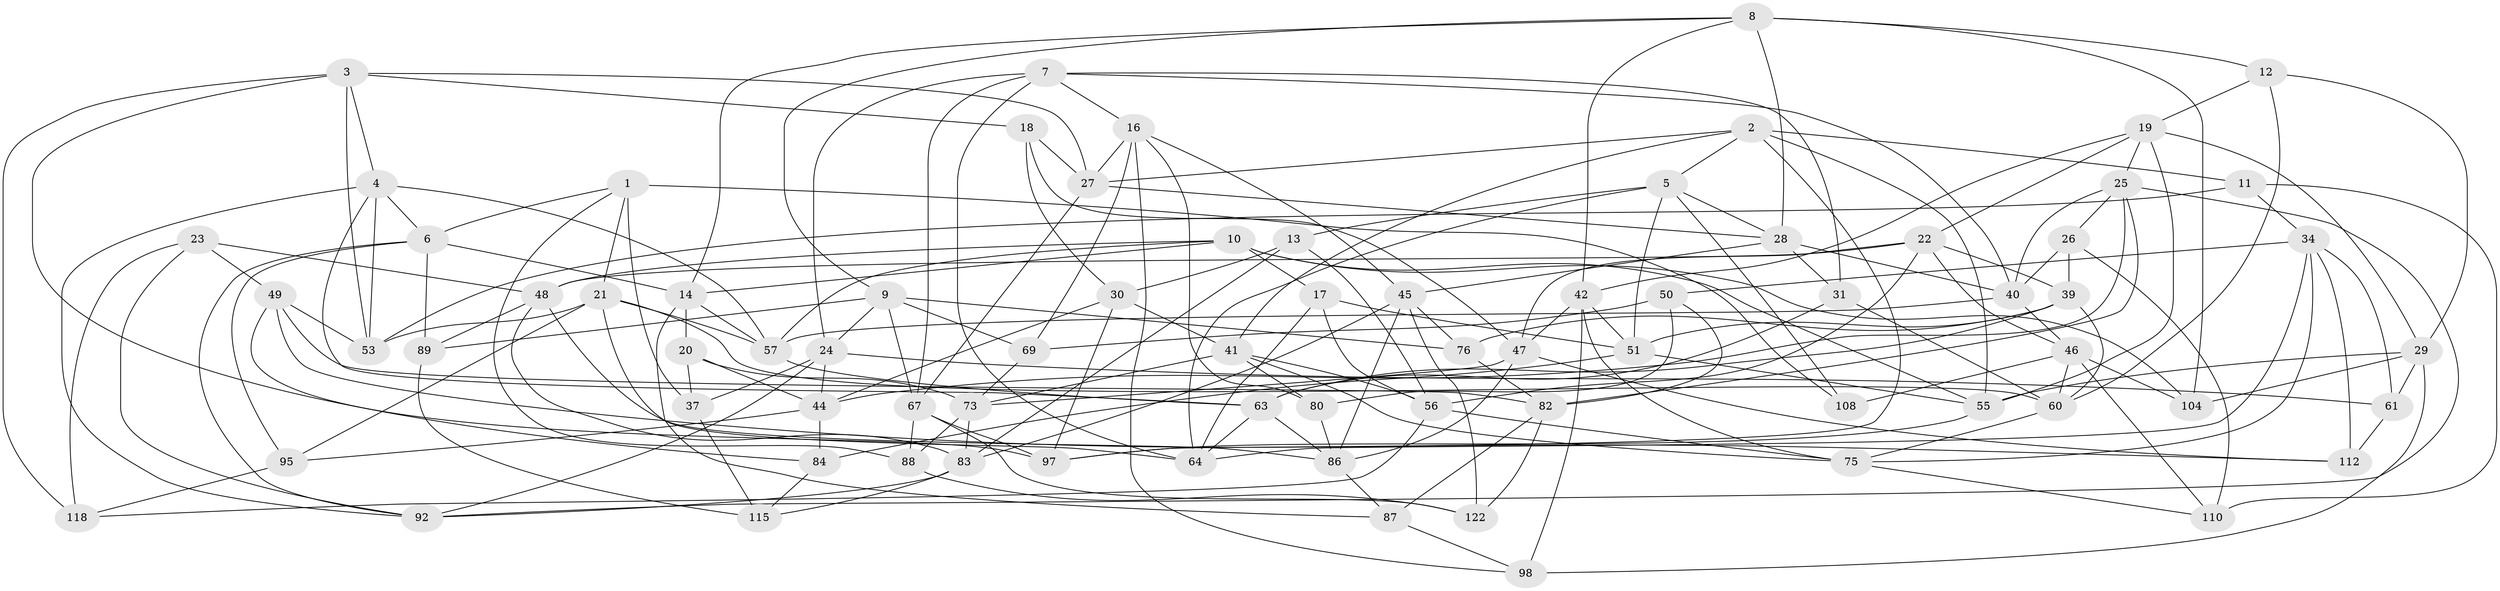 // original degree distribution, {4: 1.0}
// Generated by graph-tools (version 1.1) at 2025/42/03/06/25 10:42:26]
// undirected, 76 vertices, 197 edges
graph export_dot {
graph [start="1"]
  node [color=gray90,style=filled];
  1 [super="+15"];
  2 [super="+79"];
  3 [super="+91"];
  4 [super="+35"];
  5 [super="+99"];
  6 [super="+38"];
  7 [super="+81"];
  8 [super="+106"];
  9 [super="+78"];
  10 [super="+59"];
  11;
  12;
  13;
  14 [super="+54"];
  16 [super="+43"];
  17;
  18;
  19 [super="+114"];
  20;
  21 [super="+111"];
  22 [super="+116"];
  23;
  24 [super="+33"];
  25 [super="+36"];
  26;
  27 [super="+71"];
  28 [super="+65"];
  29 [super="+32"];
  30 [super="+72"];
  31;
  34 [super="+119"];
  37;
  39 [super="+70"];
  40 [super="+124"];
  41 [super="+120"];
  42 [super="+102"];
  44 [super="+107"];
  45 [super="+117"];
  46 [super="+58"];
  47 [super="+94"];
  48 [super="+52"];
  49 [super="+123"];
  50;
  51 [super="+62"];
  53 [super="+77"];
  55 [super="+121"];
  56 [super="+68"];
  57 [super="+103"];
  60 [super="+66"];
  61;
  63 [super="+101"];
  64 [super="+74"];
  67 [super="+96"];
  69;
  73 [super="+85"];
  75 [super="+90"];
  76;
  80;
  82 [super="+105"];
  83 [super="+93"];
  84;
  86 [super="+109"];
  87;
  88;
  89;
  92 [super="+113"];
  95;
  97 [super="+100"];
  98;
  104;
  108;
  110;
  112;
  115;
  118;
  122;
  1 -- 88;
  1 -- 21;
  1 -- 108 [weight=2];
  1 -- 37;
  1 -- 6;
  2 -- 11;
  2 -- 27;
  2 -- 55;
  2 -- 41;
  2 -- 5;
  2 -- 97;
  3 -- 18;
  3 -- 53;
  3 -- 84;
  3 -- 118;
  3 -- 4;
  3 -- 27;
  4 -- 53;
  4 -- 6;
  4 -- 92;
  4 -- 63;
  4 -- 57;
  5 -- 13;
  5 -- 28;
  5 -- 64;
  5 -- 51;
  5 -- 108;
  6 -- 95;
  6 -- 89;
  6 -- 92;
  6 -- 14;
  7 -- 31;
  7 -- 64;
  7 -- 40;
  7 -- 24;
  7 -- 16;
  7 -- 67;
  8 -- 42;
  8 -- 12;
  8 -- 9;
  8 -- 28;
  8 -- 104;
  8 -- 14;
  9 -- 24;
  9 -- 69;
  9 -- 89;
  9 -- 67;
  9 -- 76;
  10 -- 17;
  10 -- 48;
  10 -- 104;
  10 -- 55;
  10 -- 14;
  10 -- 57;
  11 -- 110;
  11 -- 34;
  11 -- 53;
  12 -- 29;
  12 -- 60;
  12 -- 19;
  13 -- 30;
  13 -- 56;
  13 -- 83;
  14 -- 57;
  14 -- 87;
  14 -- 20;
  16 -- 69;
  16 -- 80;
  16 -- 98;
  16 -- 45;
  16 -- 27;
  17 -- 64;
  17 -- 51;
  17 -- 56;
  18 -- 27;
  18 -- 47;
  18 -- 30;
  19 -- 22;
  19 -- 25;
  19 -- 55;
  19 -- 42;
  19 -- 29;
  20 -- 37;
  20 -- 44;
  20 -- 73;
  21 -- 53;
  21 -- 60;
  21 -- 64;
  21 -- 57;
  21 -- 95;
  22 -- 46;
  22 -- 56;
  22 -- 48;
  22 -- 39;
  22 -- 47;
  23 -- 92;
  23 -- 118;
  23 -- 49;
  23 -- 48;
  24 -- 92;
  24 -- 37;
  24 -- 44;
  24 -- 61;
  25 -- 92;
  25 -- 82;
  25 -- 40;
  25 -- 26;
  25 -- 44;
  26 -- 40;
  26 -- 39;
  26 -- 110;
  27 -- 67;
  27 -- 28;
  28 -- 40;
  28 -- 45;
  28 -- 31;
  29 -- 98;
  29 -- 55;
  29 -- 104;
  29 -- 61;
  30 -- 41;
  30 -- 97 [weight=2];
  30 -- 44;
  31 -- 60;
  31 -- 63;
  34 -- 50;
  34 -- 61;
  34 -- 64;
  34 -- 112;
  34 -- 75;
  37 -- 115;
  39 -- 76;
  39 -- 51;
  39 -- 63;
  39 -- 60;
  40 -- 46;
  40 -- 57;
  41 -- 80;
  41 -- 56;
  41 -- 75;
  41 -- 73;
  42 -- 75;
  42 -- 51;
  42 -- 98;
  42 -- 47;
  44 -- 84;
  44 -- 95;
  45 -- 86;
  45 -- 83;
  45 -- 122;
  45 -- 76;
  46 -- 104;
  46 -- 110;
  46 -- 108;
  46 -- 60;
  47 -- 73;
  47 -- 112;
  47 -- 86;
  48 -- 89;
  48 -- 83;
  48 -- 86;
  49 -- 82;
  49 -- 97;
  49 -- 112;
  49 -- 53 [weight=2];
  50 -- 69;
  50 -- 82;
  50 -- 80;
  51 -- 84;
  51 -- 55;
  55 -- 97;
  56 -- 75;
  56 -- 118;
  57 -- 63;
  60 -- 75;
  61 -- 112;
  63 -- 64;
  63 -- 86;
  67 -- 88;
  67 -- 97;
  67 -- 122;
  69 -- 73;
  73 -- 88;
  73 -- 83;
  75 -- 110;
  76 -- 82;
  80 -- 86;
  82 -- 87;
  82 -- 122;
  83 -- 92;
  83 -- 115;
  84 -- 115;
  86 -- 87;
  87 -- 98;
  88 -- 122;
  89 -- 115;
  95 -- 118;
}
